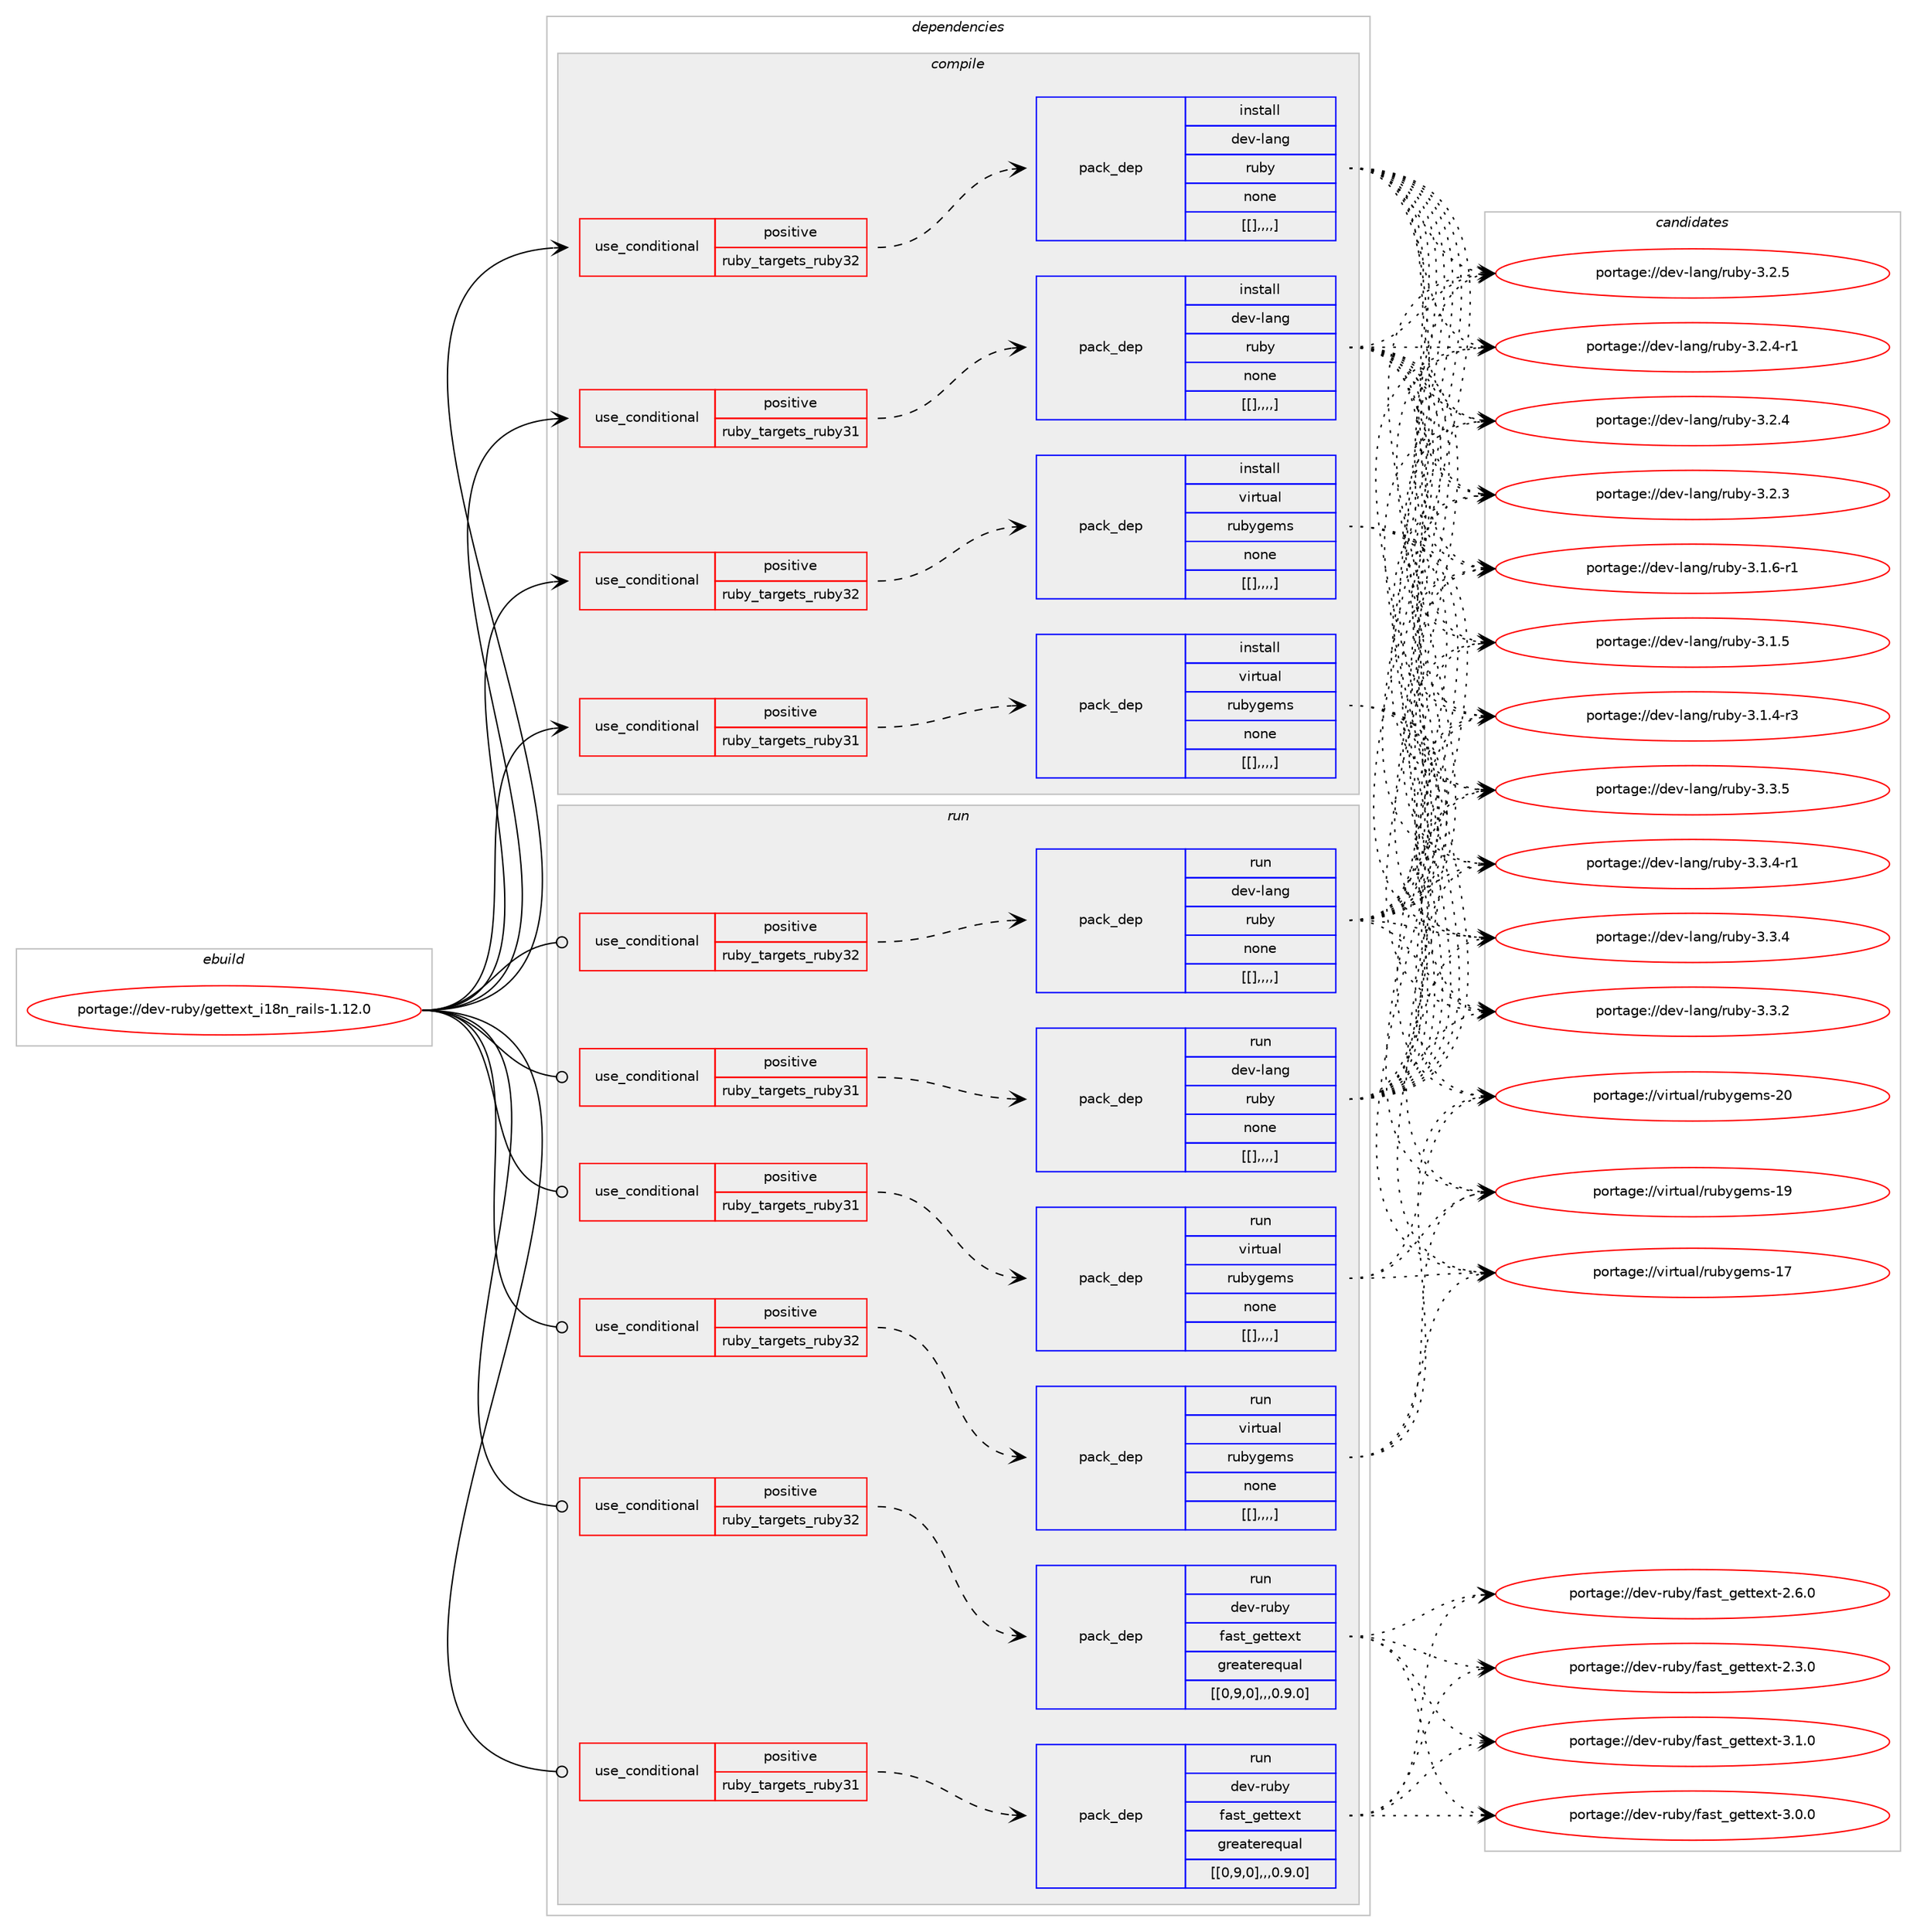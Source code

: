 digraph prolog {

# *************
# Graph options
# *************

newrank=true;
concentrate=true;
compound=true;
graph [rankdir=LR,fontname=Helvetica,fontsize=10,ranksep=1.5];#, ranksep=2.5, nodesep=0.2];
edge  [arrowhead=vee];
node  [fontname=Helvetica,fontsize=10];

# **********
# The ebuild
# **********

subgraph cluster_leftcol {
color=gray;
label=<<i>ebuild</i>>;
id [label="portage://dev-ruby/gettext_i18n_rails-1.12.0", color=red, width=4, href="../dev-ruby/gettext_i18n_rails-1.12.0.svg"];
}

# ****************
# The dependencies
# ****************

subgraph cluster_midcol {
color=gray;
label=<<i>dependencies</i>>;
subgraph cluster_compile {
fillcolor="#eeeeee";
style=filled;
label=<<i>compile</i>>;
subgraph cond49502 {
dependency187521 [label=<<TABLE BORDER="0" CELLBORDER="1" CELLSPACING="0" CELLPADDING="4"><TR><TD ROWSPAN="3" CELLPADDING="10">use_conditional</TD></TR><TR><TD>positive</TD></TR><TR><TD>ruby_targets_ruby31</TD></TR></TABLE>>, shape=none, color=red];
subgraph pack136697 {
dependency187522 [label=<<TABLE BORDER="0" CELLBORDER="1" CELLSPACING="0" CELLPADDING="4" WIDTH="220"><TR><TD ROWSPAN="6" CELLPADDING="30">pack_dep</TD></TR><TR><TD WIDTH="110">install</TD></TR><TR><TD>dev-lang</TD></TR><TR><TD>ruby</TD></TR><TR><TD>none</TD></TR><TR><TD>[[],,,,]</TD></TR></TABLE>>, shape=none, color=blue];
}
dependency187521:e -> dependency187522:w [weight=20,style="dashed",arrowhead="vee"];
}
id:e -> dependency187521:w [weight=20,style="solid",arrowhead="vee"];
subgraph cond49503 {
dependency187523 [label=<<TABLE BORDER="0" CELLBORDER="1" CELLSPACING="0" CELLPADDING="4"><TR><TD ROWSPAN="3" CELLPADDING="10">use_conditional</TD></TR><TR><TD>positive</TD></TR><TR><TD>ruby_targets_ruby31</TD></TR></TABLE>>, shape=none, color=red];
subgraph pack136698 {
dependency187524 [label=<<TABLE BORDER="0" CELLBORDER="1" CELLSPACING="0" CELLPADDING="4" WIDTH="220"><TR><TD ROWSPAN="6" CELLPADDING="30">pack_dep</TD></TR><TR><TD WIDTH="110">install</TD></TR><TR><TD>virtual</TD></TR><TR><TD>rubygems</TD></TR><TR><TD>none</TD></TR><TR><TD>[[],,,,]</TD></TR></TABLE>>, shape=none, color=blue];
}
dependency187523:e -> dependency187524:w [weight=20,style="dashed",arrowhead="vee"];
}
id:e -> dependency187523:w [weight=20,style="solid",arrowhead="vee"];
subgraph cond49504 {
dependency187525 [label=<<TABLE BORDER="0" CELLBORDER="1" CELLSPACING="0" CELLPADDING="4"><TR><TD ROWSPAN="3" CELLPADDING="10">use_conditional</TD></TR><TR><TD>positive</TD></TR><TR><TD>ruby_targets_ruby32</TD></TR></TABLE>>, shape=none, color=red];
subgraph pack136699 {
dependency187526 [label=<<TABLE BORDER="0" CELLBORDER="1" CELLSPACING="0" CELLPADDING="4" WIDTH="220"><TR><TD ROWSPAN="6" CELLPADDING="30">pack_dep</TD></TR><TR><TD WIDTH="110">install</TD></TR><TR><TD>dev-lang</TD></TR><TR><TD>ruby</TD></TR><TR><TD>none</TD></TR><TR><TD>[[],,,,]</TD></TR></TABLE>>, shape=none, color=blue];
}
dependency187525:e -> dependency187526:w [weight=20,style="dashed",arrowhead="vee"];
}
id:e -> dependency187525:w [weight=20,style="solid",arrowhead="vee"];
subgraph cond49505 {
dependency187527 [label=<<TABLE BORDER="0" CELLBORDER="1" CELLSPACING="0" CELLPADDING="4"><TR><TD ROWSPAN="3" CELLPADDING="10">use_conditional</TD></TR><TR><TD>positive</TD></TR><TR><TD>ruby_targets_ruby32</TD></TR></TABLE>>, shape=none, color=red];
subgraph pack136700 {
dependency187528 [label=<<TABLE BORDER="0" CELLBORDER="1" CELLSPACING="0" CELLPADDING="4" WIDTH="220"><TR><TD ROWSPAN="6" CELLPADDING="30">pack_dep</TD></TR><TR><TD WIDTH="110">install</TD></TR><TR><TD>virtual</TD></TR><TR><TD>rubygems</TD></TR><TR><TD>none</TD></TR><TR><TD>[[],,,,]</TD></TR></TABLE>>, shape=none, color=blue];
}
dependency187527:e -> dependency187528:w [weight=20,style="dashed",arrowhead="vee"];
}
id:e -> dependency187527:w [weight=20,style="solid",arrowhead="vee"];
}
subgraph cluster_compileandrun {
fillcolor="#eeeeee";
style=filled;
label=<<i>compile and run</i>>;
}
subgraph cluster_run {
fillcolor="#eeeeee";
style=filled;
label=<<i>run</i>>;
subgraph cond49506 {
dependency187529 [label=<<TABLE BORDER="0" CELLBORDER="1" CELLSPACING="0" CELLPADDING="4"><TR><TD ROWSPAN="3" CELLPADDING="10">use_conditional</TD></TR><TR><TD>positive</TD></TR><TR><TD>ruby_targets_ruby31</TD></TR></TABLE>>, shape=none, color=red];
subgraph pack136701 {
dependency187530 [label=<<TABLE BORDER="0" CELLBORDER="1" CELLSPACING="0" CELLPADDING="4" WIDTH="220"><TR><TD ROWSPAN="6" CELLPADDING="30">pack_dep</TD></TR><TR><TD WIDTH="110">run</TD></TR><TR><TD>dev-lang</TD></TR><TR><TD>ruby</TD></TR><TR><TD>none</TD></TR><TR><TD>[[],,,,]</TD></TR></TABLE>>, shape=none, color=blue];
}
dependency187529:e -> dependency187530:w [weight=20,style="dashed",arrowhead="vee"];
}
id:e -> dependency187529:w [weight=20,style="solid",arrowhead="odot"];
subgraph cond49507 {
dependency187531 [label=<<TABLE BORDER="0" CELLBORDER="1" CELLSPACING="0" CELLPADDING="4"><TR><TD ROWSPAN="3" CELLPADDING="10">use_conditional</TD></TR><TR><TD>positive</TD></TR><TR><TD>ruby_targets_ruby31</TD></TR></TABLE>>, shape=none, color=red];
subgraph pack136702 {
dependency187532 [label=<<TABLE BORDER="0" CELLBORDER="1" CELLSPACING="0" CELLPADDING="4" WIDTH="220"><TR><TD ROWSPAN="6" CELLPADDING="30">pack_dep</TD></TR><TR><TD WIDTH="110">run</TD></TR><TR><TD>dev-ruby</TD></TR><TR><TD>fast_gettext</TD></TR><TR><TD>greaterequal</TD></TR><TR><TD>[[0,9,0],,,0.9.0]</TD></TR></TABLE>>, shape=none, color=blue];
}
dependency187531:e -> dependency187532:w [weight=20,style="dashed",arrowhead="vee"];
}
id:e -> dependency187531:w [weight=20,style="solid",arrowhead="odot"];
subgraph cond49508 {
dependency187533 [label=<<TABLE BORDER="0" CELLBORDER="1" CELLSPACING="0" CELLPADDING="4"><TR><TD ROWSPAN="3" CELLPADDING="10">use_conditional</TD></TR><TR><TD>positive</TD></TR><TR><TD>ruby_targets_ruby31</TD></TR></TABLE>>, shape=none, color=red];
subgraph pack136703 {
dependency187534 [label=<<TABLE BORDER="0" CELLBORDER="1" CELLSPACING="0" CELLPADDING="4" WIDTH="220"><TR><TD ROWSPAN="6" CELLPADDING="30">pack_dep</TD></TR><TR><TD WIDTH="110">run</TD></TR><TR><TD>virtual</TD></TR><TR><TD>rubygems</TD></TR><TR><TD>none</TD></TR><TR><TD>[[],,,,]</TD></TR></TABLE>>, shape=none, color=blue];
}
dependency187533:e -> dependency187534:w [weight=20,style="dashed",arrowhead="vee"];
}
id:e -> dependency187533:w [weight=20,style="solid",arrowhead="odot"];
subgraph cond49509 {
dependency187535 [label=<<TABLE BORDER="0" CELLBORDER="1" CELLSPACING="0" CELLPADDING="4"><TR><TD ROWSPAN="3" CELLPADDING="10">use_conditional</TD></TR><TR><TD>positive</TD></TR><TR><TD>ruby_targets_ruby32</TD></TR></TABLE>>, shape=none, color=red];
subgraph pack136704 {
dependency187536 [label=<<TABLE BORDER="0" CELLBORDER="1" CELLSPACING="0" CELLPADDING="4" WIDTH="220"><TR><TD ROWSPAN="6" CELLPADDING="30">pack_dep</TD></TR><TR><TD WIDTH="110">run</TD></TR><TR><TD>dev-lang</TD></TR><TR><TD>ruby</TD></TR><TR><TD>none</TD></TR><TR><TD>[[],,,,]</TD></TR></TABLE>>, shape=none, color=blue];
}
dependency187535:e -> dependency187536:w [weight=20,style="dashed",arrowhead="vee"];
}
id:e -> dependency187535:w [weight=20,style="solid",arrowhead="odot"];
subgraph cond49510 {
dependency187537 [label=<<TABLE BORDER="0" CELLBORDER="1" CELLSPACING="0" CELLPADDING="4"><TR><TD ROWSPAN="3" CELLPADDING="10">use_conditional</TD></TR><TR><TD>positive</TD></TR><TR><TD>ruby_targets_ruby32</TD></TR></TABLE>>, shape=none, color=red];
subgraph pack136705 {
dependency187538 [label=<<TABLE BORDER="0" CELLBORDER="1" CELLSPACING="0" CELLPADDING="4" WIDTH="220"><TR><TD ROWSPAN="6" CELLPADDING="30">pack_dep</TD></TR><TR><TD WIDTH="110">run</TD></TR><TR><TD>dev-ruby</TD></TR><TR><TD>fast_gettext</TD></TR><TR><TD>greaterequal</TD></TR><TR><TD>[[0,9,0],,,0.9.0]</TD></TR></TABLE>>, shape=none, color=blue];
}
dependency187537:e -> dependency187538:w [weight=20,style="dashed",arrowhead="vee"];
}
id:e -> dependency187537:w [weight=20,style="solid",arrowhead="odot"];
subgraph cond49511 {
dependency187539 [label=<<TABLE BORDER="0" CELLBORDER="1" CELLSPACING="0" CELLPADDING="4"><TR><TD ROWSPAN="3" CELLPADDING="10">use_conditional</TD></TR><TR><TD>positive</TD></TR><TR><TD>ruby_targets_ruby32</TD></TR></TABLE>>, shape=none, color=red];
subgraph pack136706 {
dependency187540 [label=<<TABLE BORDER="0" CELLBORDER="1" CELLSPACING="0" CELLPADDING="4" WIDTH="220"><TR><TD ROWSPAN="6" CELLPADDING="30">pack_dep</TD></TR><TR><TD WIDTH="110">run</TD></TR><TR><TD>virtual</TD></TR><TR><TD>rubygems</TD></TR><TR><TD>none</TD></TR><TR><TD>[[],,,,]</TD></TR></TABLE>>, shape=none, color=blue];
}
dependency187539:e -> dependency187540:w [weight=20,style="dashed",arrowhead="vee"];
}
id:e -> dependency187539:w [weight=20,style="solid",arrowhead="odot"];
}
}

# **************
# The candidates
# **************

subgraph cluster_choices {
rank=same;
color=gray;
label=<<i>candidates</i>>;

subgraph choice136697 {
color=black;
nodesep=1;
choice10010111845108971101034711411798121455146514653 [label="portage://dev-lang/ruby-3.3.5", color=red, width=4,href="../dev-lang/ruby-3.3.5.svg"];
choice100101118451089711010347114117981214551465146524511449 [label="portage://dev-lang/ruby-3.3.4-r1", color=red, width=4,href="../dev-lang/ruby-3.3.4-r1.svg"];
choice10010111845108971101034711411798121455146514652 [label="portage://dev-lang/ruby-3.3.4", color=red, width=4,href="../dev-lang/ruby-3.3.4.svg"];
choice10010111845108971101034711411798121455146514650 [label="portage://dev-lang/ruby-3.3.2", color=red, width=4,href="../dev-lang/ruby-3.3.2.svg"];
choice10010111845108971101034711411798121455146504653 [label="portage://dev-lang/ruby-3.2.5", color=red, width=4,href="../dev-lang/ruby-3.2.5.svg"];
choice100101118451089711010347114117981214551465046524511449 [label="portage://dev-lang/ruby-3.2.4-r1", color=red, width=4,href="../dev-lang/ruby-3.2.4-r1.svg"];
choice10010111845108971101034711411798121455146504652 [label="portage://dev-lang/ruby-3.2.4", color=red, width=4,href="../dev-lang/ruby-3.2.4.svg"];
choice10010111845108971101034711411798121455146504651 [label="portage://dev-lang/ruby-3.2.3", color=red, width=4,href="../dev-lang/ruby-3.2.3.svg"];
choice100101118451089711010347114117981214551464946544511449 [label="portage://dev-lang/ruby-3.1.6-r1", color=red, width=4,href="../dev-lang/ruby-3.1.6-r1.svg"];
choice10010111845108971101034711411798121455146494653 [label="portage://dev-lang/ruby-3.1.5", color=red, width=4,href="../dev-lang/ruby-3.1.5.svg"];
choice100101118451089711010347114117981214551464946524511451 [label="portage://dev-lang/ruby-3.1.4-r3", color=red, width=4,href="../dev-lang/ruby-3.1.4-r3.svg"];
dependency187522:e -> choice10010111845108971101034711411798121455146514653:w [style=dotted,weight="100"];
dependency187522:e -> choice100101118451089711010347114117981214551465146524511449:w [style=dotted,weight="100"];
dependency187522:e -> choice10010111845108971101034711411798121455146514652:w [style=dotted,weight="100"];
dependency187522:e -> choice10010111845108971101034711411798121455146514650:w [style=dotted,weight="100"];
dependency187522:e -> choice10010111845108971101034711411798121455146504653:w [style=dotted,weight="100"];
dependency187522:e -> choice100101118451089711010347114117981214551465046524511449:w [style=dotted,weight="100"];
dependency187522:e -> choice10010111845108971101034711411798121455146504652:w [style=dotted,weight="100"];
dependency187522:e -> choice10010111845108971101034711411798121455146504651:w [style=dotted,weight="100"];
dependency187522:e -> choice100101118451089711010347114117981214551464946544511449:w [style=dotted,weight="100"];
dependency187522:e -> choice10010111845108971101034711411798121455146494653:w [style=dotted,weight="100"];
dependency187522:e -> choice100101118451089711010347114117981214551464946524511451:w [style=dotted,weight="100"];
}
subgraph choice136698 {
color=black;
nodesep=1;
choice118105114116117971084711411798121103101109115455048 [label="portage://virtual/rubygems-20", color=red, width=4,href="../virtual/rubygems-20.svg"];
choice118105114116117971084711411798121103101109115454957 [label="portage://virtual/rubygems-19", color=red, width=4,href="../virtual/rubygems-19.svg"];
choice118105114116117971084711411798121103101109115454955 [label="portage://virtual/rubygems-17", color=red, width=4,href="../virtual/rubygems-17.svg"];
dependency187524:e -> choice118105114116117971084711411798121103101109115455048:w [style=dotted,weight="100"];
dependency187524:e -> choice118105114116117971084711411798121103101109115454957:w [style=dotted,weight="100"];
dependency187524:e -> choice118105114116117971084711411798121103101109115454955:w [style=dotted,weight="100"];
}
subgraph choice136699 {
color=black;
nodesep=1;
choice10010111845108971101034711411798121455146514653 [label="portage://dev-lang/ruby-3.3.5", color=red, width=4,href="../dev-lang/ruby-3.3.5.svg"];
choice100101118451089711010347114117981214551465146524511449 [label="portage://dev-lang/ruby-3.3.4-r1", color=red, width=4,href="../dev-lang/ruby-3.3.4-r1.svg"];
choice10010111845108971101034711411798121455146514652 [label="portage://dev-lang/ruby-3.3.4", color=red, width=4,href="../dev-lang/ruby-3.3.4.svg"];
choice10010111845108971101034711411798121455146514650 [label="portage://dev-lang/ruby-3.3.2", color=red, width=4,href="../dev-lang/ruby-3.3.2.svg"];
choice10010111845108971101034711411798121455146504653 [label="portage://dev-lang/ruby-3.2.5", color=red, width=4,href="../dev-lang/ruby-3.2.5.svg"];
choice100101118451089711010347114117981214551465046524511449 [label="portage://dev-lang/ruby-3.2.4-r1", color=red, width=4,href="../dev-lang/ruby-3.2.4-r1.svg"];
choice10010111845108971101034711411798121455146504652 [label="portage://dev-lang/ruby-3.2.4", color=red, width=4,href="../dev-lang/ruby-3.2.4.svg"];
choice10010111845108971101034711411798121455146504651 [label="portage://dev-lang/ruby-3.2.3", color=red, width=4,href="../dev-lang/ruby-3.2.3.svg"];
choice100101118451089711010347114117981214551464946544511449 [label="portage://dev-lang/ruby-3.1.6-r1", color=red, width=4,href="../dev-lang/ruby-3.1.6-r1.svg"];
choice10010111845108971101034711411798121455146494653 [label="portage://dev-lang/ruby-3.1.5", color=red, width=4,href="../dev-lang/ruby-3.1.5.svg"];
choice100101118451089711010347114117981214551464946524511451 [label="portage://dev-lang/ruby-3.1.4-r3", color=red, width=4,href="../dev-lang/ruby-3.1.4-r3.svg"];
dependency187526:e -> choice10010111845108971101034711411798121455146514653:w [style=dotted,weight="100"];
dependency187526:e -> choice100101118451089711010347114117981214551465146524511449:w [style=dotted,weight="100"];
dependency187526:e -> choice10010111845108971101034711411798121455146514652:w [style=dotted,weight="100"];
dependency187526:e -> choice10010111845108971101034711411798121455146514650:w [style=dotted,weight="100"];
dependency187526:e -> choice10010111845108971101034711411798121455146504653:w [style=dotted,weight="100"];
dependency187526:e -> choice100101118451089711010347114117981214551465046524511449:w [style=dotted,weight="100"];
dependency187526:e -> choice10010111845108971101034711411798121455146504652:w [style=dotted,weight="100"];
dependency187526:e -> choice10010111845108971101034711411798121455146504651:w [style=dotted,weight="100"];
dependency187526:e -> choice100101118451089711010347114117981214551464946544511449:w [style=dotted,weight="100"];
dependency187526:e -> choice10010111845108971101034711411798121455146494653:w [style=dotted,weight="100"];
dependency187526:e -> choice100101118451089711010347114117981214551464946524511451:w [style=dotted,weight="100"];
}
subgraph choice136700 {
color=black;
nodesep=1;
choice118105114116117971084711411798121103101109115455048 [label="portage://virtual/rubygems-20", color=red, width=4,href="../virtual/rubygems-20.svg"];
choice118105114116117971084711411798121103101109115454957 [label="portage://virtual/rubygems-19", color=red, width=4,href="../virtual/rubygems-19.svg"];
choice118105114116117971084711411798121103101109115454955 [label="portage://virtual/rubygems-17", color=red, width=4,href="../virtual/rubygems-17.svg"];
dependency187528:e -> choice118105114116117971084711411798121103101109115455048:w [style=dotted,weight="100"];
dependency187528:e -> choice118105114116117971084711411798121103101109115454957:w [style=dotted,weight="100"];
dependency187528:e -> choice118105114116117971084711411798121103101109115454955:w [style=dotted,weight="100"];
}
subgraph choice136701 {
color=black;
nodesep=1;
choice10010111845108971101034711411798121455146514653 [label="portage://dev-lang/ruby-3.3.5", color=red, width=4,href="../dev-lang/ruby-3.3.5.svg"];
choice100101118451089711010347114117981214551465146524511449 [label="portage://dev-lang/ruby-3.3.4-r1", color=red, width=4,href="../dev-lang/ruby-3.3.4-r1.svg"];
choice10010111845108971101034711411798121455146514652 [label="portage://dev-lang/ruby-3.3.4", color=red, width=4,href="../dev-lang/ruby-3.3.4.svg"];
choice10010111845108971101034711411798121455146514650 [label="portage://dev-lang/ruby-3.3.2", color=red, width=4,href="../dev-lang/ruby-3.3.2.svg"];
choice10010111845108971101034711411798121455146504653 [label="portage://dev-lang/ruby-3.2.5", color=red, width=4,href="../dev-lang/ruby-3.2.5.svg"];
choice100101118451089711010347114117981214551465046524511449 [label="portage://dev-lang/ruby-3.2.4-r1", color=red, width=4,href="../dev-lang/ruby-3.2.4-r1.svg"];
choice10010111845108971101034711411798121455146504652 [label="portage://dev-lang/ruby-3.2.4", color=red, width=4,href="../dev-lang/ruby-3.2.4.svg"];
choice10010111845108971101034711411798121455146504651 [label="portage://dev-lang/ruby-3.2.3", color=red, width=4,href="../dev-lang/ruby-3.2.3.svg"];
choice100101118451089711010347114117981214551464946544511449 [label="portage://dev-lang/ruby-3.1.6-r1", color=red, width=4,href="../dev-lang/ruby-3.1.6-r1.svg"];
choice10010111845108971101034711411798121455146494653 [label="portage://dev-lang/ruby-3.1.5", color=red, width=4,href="../dev-lang/ruby-3.1.5.svg"];
choice100101118451089711010347114117981214551464946524511451 [label="portage://dev-lang/ruby-3.1.4-r3", color=red, width=4,href="../dev-lang/ruby-3.1.4-r3.svg"];
dependency187530:e -> choice10010111845108971101034711411798121455146514653:w [style=dotted,weight="100"];
dependency187530:e -> choice100101118451089711010347114117981214551465146524511449:w [style=dotted,weight="100"];
dependency187530:e -> choice10010111845108971101034711411798121455146514652:w [style=dotted,weight="100"];
dependency187530:e -> choice10010111845108971101034711411798121455146514650:w [style=dotted,weight="100"];
dependency187530:e -> choice10010111845108971101034711411798121455146504653:w [style=dotted,weight="100"];
dependency187530:e -> choice100101118451089711010347114117981214551465046524511449:w [style=dotted,weight="100"];
dependency187530:e -> choice10010111845108971101034711411798121455146504652:w [style=dotted,weight="100"];
dependency187530:e -> choice10010111845108971101034711411798121455146504651:w [style=dotted,weight="100"];
dependency187530:e -> choice100101118451089711010347114117981214551464946544511449:w [style=dotted,weight="100"];
dependency187530:e -> choice10010111845108971101034711411798121455146494653:w [style=dotted,weight="100"];
dependency187530:e -> choice100101118451089711010347114117981214551464946524511451:w [style=dotted,weight="100"];
}
subgraph choice136702 {
color=black;
nodesep=1;
choice1001011184511411798121471029711511695103101116116101120116455146494648 [label="portage://dev-ruby/fast_gettext-3.1.0", color=red, width=4,href="../dev-ruby/fast_gettext-3.1.0.svg"];
choice1001011184511411798121471029711511695103101116116101120116455146484648 [label="portage://dev-ruby/fast_gettext-3.0.0", color=red, width=4,href="../dev-ruby/fast_gettext-3.0.0.svg"];
choice1001011184511411798121471029711511695103101116116101120116455046544648 [label="portage://dev-ruby/fast_gettext-2.6.0", color=red, width=4,href="../dev-ruby/fast_gettext-2.6.0.svg"];
choice1001011184511411798121471029711511695103101116116101120116455046514648 [label="portage://dev-ruby/fast_gettext-2.3.0", color=red, width=4,href="../dev-ruby/fast_gettext-2.3.0.svg"];
dependency187532:e -> choice1001011184511411798121471029711511695103101116116101120116455146494648:w [style=dotted,weight="100"];
dependency187532:e -> choice1001011184511411798121471029711511695103101116116101120116455146484648:w [style=dotted,weight="100"];
dependency187532:e -> choice1001011184511411798121471029711511695103101116116101120116455046544648:w [style=dotted,weight="100"];
dependency187532:e -> choice1001011184511411798121471029711511695103101116116101120116455046514648:w [style=dotted,weight="100"];
}
subgraph choice136703 {
color=black;
nodesep=1;
choice118105114116117971084711411798121103101109115455048 [label="portage://virtual/rubygems-20", color=red, width=4,href="../virtual/rubygems-20.svg"];
choice118105114116117971084711411798121103101109115454957 [label="portage://virtual/rubygems-19", color=red, width=4,href="../virtual/rubygems-19.svg"];
choice118105114116117971084711411798121103101109115454955 [label="portage://virtual/rubygems-17", color=red, width=4,href="../virtual/rubygems-17.svg"];
dependency187534:e -> choice118105114116117971084711411798121103101109115455048:w [style=dotted,weight="100"];
dependency187534:e -> choice118105114116117971084711411798121103101109115454957:w [style=dotted,weight="100"];
dependency187534:e -> choice118105114116117971084711411798121103101109115454955:w [style=dotted,weight="100"];
}
subgraph choice136704 {
color=black;
nodesep=1;
choice10010111845108971101034711411798121455146514653 [label="portage://dev-lang/ruby-3.3.5", color=red, width=4,href="../dev-lang/ruby-3.3.5.svg"];
choice100101118451089711010347114117981214551465146524511449 [label="portage://dev-lang/ruby-3.3.4-r1", color=red, width=4,href="../dev-lang/ruby-3.3.4-r1.svg"];
choice10010111845108971101034711411798121455146514652 [label="portage://dev-lang/ruby-3.3.4", color=red, width=4,href="../dev-lang/ruby-3.3.4.svg"];
choice10010111845108971101034711411798121455146514650 [label="portage://dev-lang/ruby-3.3.2", color=red, width=4,href="../dev-lang/ruby-3.3.2.svg"];
choice10010111845108971101034711411798121455146504653 [label="portage://dev-lang/ruby-3.2.5", color=red, width=4,href="../dev-lang/ruby-3.2.5.svg"];
choice100101118451089711010347114117981214551465046524511449 [label="portage://dev-lang/ruby-3.2.4-r1", color=red, width=4,href="../dev-lang/ruby-3.2.4-r1.svg"];
choice10010111845108971101034711411798121455146504652 [label="portage://dev-lang/ruby-3.2.4", color=red, width=4,href="../dev-lang/ruby-3.2.4.svg"];
choice10010111845108971101034711411798121455146504651 [label="portage://dev-lang/ruby-3.2.3", color=red, width=4,href="../dev-lang/ruby-3.2.3.svg"];
choice100101118451089711010347114117981214551464946544511449 [label="portage://dev-lang/ruby-3.1.6-r1", color=red, width=4,href="../dev-lang/ruby-3.1.6-r1.svg"];
choice10010111845108971101034711411798121455146494653 [label="portage://dev-lang/ruby-3.1.5", color=red, width=4,href="../dev-lang/ruby-3.1.5.svg"];
choice100101118451089711010347114117981214551464946524511451 [label="portage://dev-lang/ruby-3.1.4-r3", color=red, width=4,href="../dev-lang/ruby-3.1.4-r3.svg"];
dependency187536:e -> choice10010111845108971101034711411798121455146514653:w [style=dotted,weight="100"];
dependency187536:e -> choice100101118451089711010347114117981214551465146524511449:w [style=dotted,weight="100"];
dependency187536:e -> choice10010111845108971101034711411798121455146514652:w [style=dotted,weight="100"];
dependency187536:e -> choice10010111845108971101034711411798121455146514650:w [style=dotted,weight="100"];
dependency187536:e -> choice10010111845108971101034711411798121455146504653:w [style=dotted,weight="100"];
dependency187536:e -> choice100101118451089711010347114117981214551465046524511449:w [style=dotted,weight="100"];
dependency187536:e -> choice10010111845108971101034711411798121455146504652:w [style=dotted,weight="100"];
dependency187536:e -> choice10010111845108971101034711411798121455146504651:w [style=dotted,weight="100"];
dependency187536:e -> choice100101118451089711010347114117981214551464946544511449:w [style=dotted,weight="100"];
dependency187536:e -> choice10010111845108971101034711411798121455146494653:w [style=dotted,weight="100"];
dependency187536:e -> choice100101118451089711010347114117981214551464946524511451:w [style=dotted,weight="100"];
}
subgraph choice136705 {
color=black;
nodesep=1;
choice1001011184511411798121471029711511695103101116116101120116455146494648 [label="portage://dev-ruby/fast_gettext-3.1.0", color=red, width=4,href="../dev-ruby/fast_gettext-3.1.0.svg"];
choice1001011184511411798121471029711511695103101116116101120116455146484648 [label="portage://dev-ruby/fast_gettext-3.0.0", color=red, width=4,href="../dev-ruby/fast_gettext-3.0.0.svg"];
choice1001011184511411798121471029711511695103101116116101120116455046544648 [label="portage://dev-ruby/fast_gettext-2.6.0", color=red, width=4,href="../dev-ruby/fast_gettext-2.6.0.svg"];
choice1001011184511411798121471029711511695103101116116101120116455046514648 [label="portage://dev-ruby/fast_gettext-2.3.0", color=red, width=4,href="../dev-ruby/fast_gettext-2.3.0.svg"];
dependency187538:e -> choice1001011184511411798121471029711511695103101116116101120116455146494648:w [style=dotted,weight="100"];
dependency187538:e -> choice1001011184511411798121471029711511695103101116116101120116455146484648:w [style=dotted,weight="100"];
dependency187538:e -> choice1001011184511411798121471029711511695103101116116101120116455046544648:w [style=dotted,weight="100"];
dependency187538:e -> choice1001011184511411798121471029711511695103101116116101120116455046514648:w [style=dotted,weight="100"];
}
subgraph choice136706 {
color=black;
nodesep=1;
choice118105114116117971084711411798121103101109115455048 [label="portage://virtual/rubygems-20", color=red, width=4,href="../virtual/rubygems-20.svg"];
choice118105114116117971084711411798121103101109115454957 [label="portage://virtual/rubygems-19", color=red, width=4,href="../virtual/rubygems-19.svg"];
choice118105114116117971084711411798121103101109115454955 [label="portage://virtual/rubygems-17", color=red, width=4,href="../virtual/rubygems-17.svg"];
dependency187540:e -> choice118105114116117971084711411798121103101109115455048:w [style=dotted,weight="100"];
dependency187540:e -> choice118105114116117971084711411798121103101109115454957:w [style=dotted,weight="100"];
dependency187540:e -> choice118105114116117971084711411798121103101109115454955:w [style=dotted,weight="100"];
}
}

}
